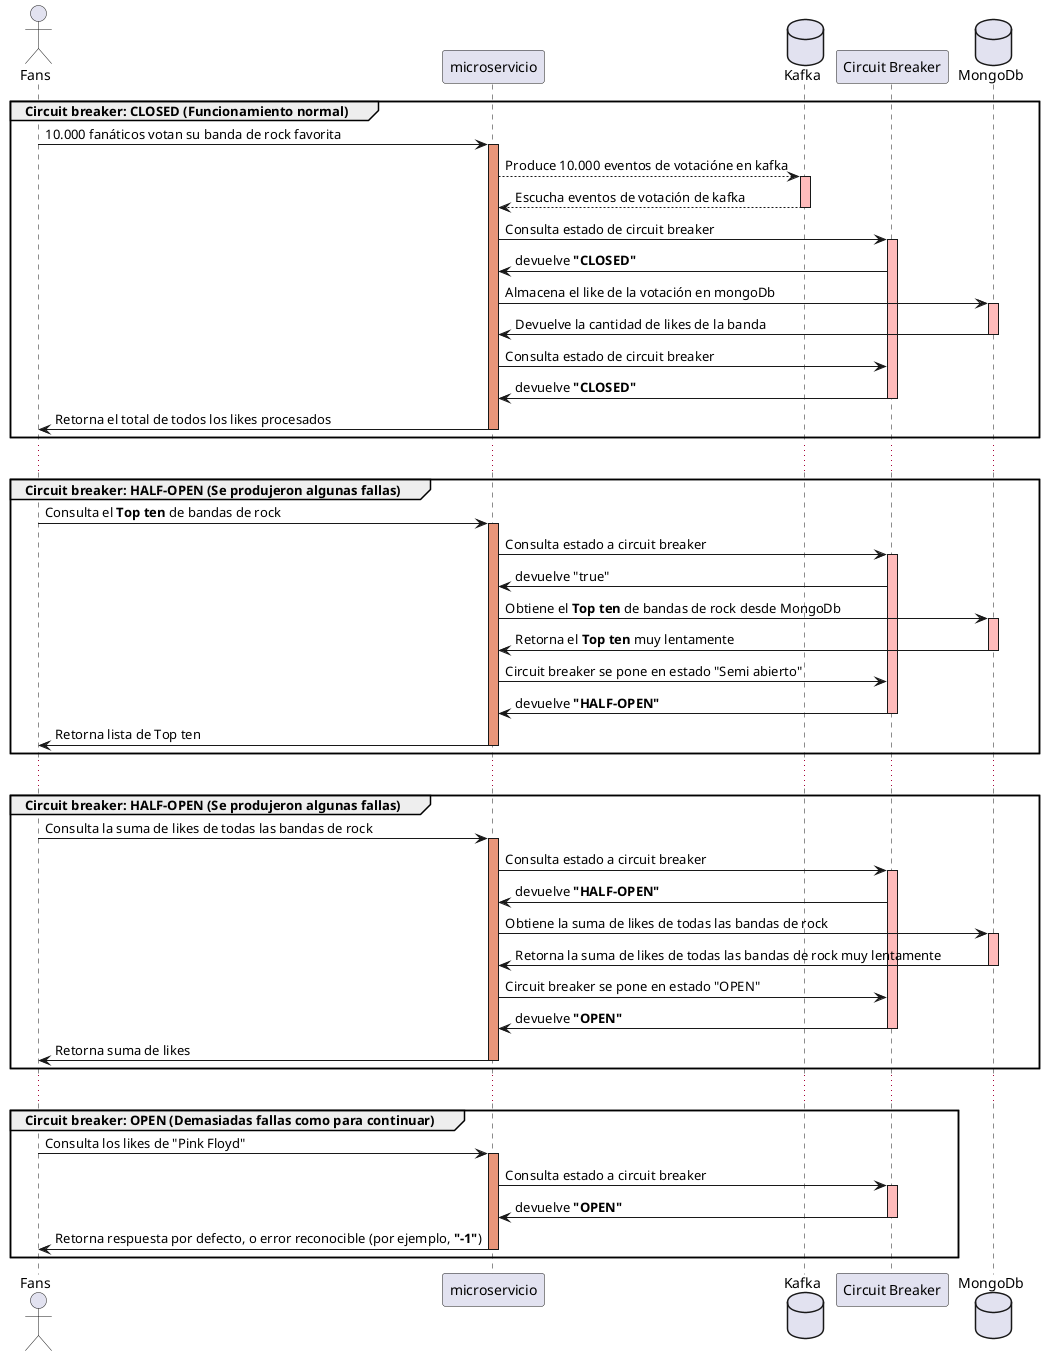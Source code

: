 @startuml

!define colorMicroservicio DarkSalmon
!define colorKafka FFBBBB
!define colorCircuitBreaker FFBBBB
!define colorMongoDb FFBBBB

Actor "Fans"
Participant microservicio
Database Kafka
Participant "Circuit Breaker"
Database MongoDb

group Circuit breaker: CLOSED (Funcionamiento normal)
    "Fans" -> microservicio: 10.000 fanáticos votan su banda de rock favorita
    activate microservicio #colorMicroservicio
    microservicio --> Kafka: Produce 10.000 eventos de votacióne en kafka
    activate Kafka #colorKafka
    microservicio <-- Kafka: Escucha eventos de votación de kafka
    deactivate Kafka
    microservicio -> "Circuit Breaker": Consulta estado de circuit breaker
    activate "Circuit Breaker" #colorCircuitBreaker
    microservicio <- "Circuit Breaker": devuelve **"CLOSED"**
    microservicio -> MongoDb: Almacena el like de la votación en mongoDb
    activate MongoDb #colorMongoDb
    microservicio <- MongoDb: Devuelve la cantidad de likes de la banda
    deactivate MongoDb
    microservicio -> "Circuit Breaker": Consulta estado de circuit breaker
    microservicio <- "Circuit Breaker": devuelve **"CLOSED"**
    deactivate "Circuit Breaker"
    "Fans" <- microservicio: Retorna el total de todos los likes procesados
    deactivate microservicio
end
...
group Circuit breaker: HALF-OPEN (Se produjeron algunas fallas)
    "Fans" -> microservicio: Consulta el **Top ten** de bandas de rock
    activate microservicio #colorMicroservicio
    microservicio -> "Circuit Breaker": Consulta estado a circuit breaker
    activate "Circuit Breaker" #colorCircuitBreaker
    microservicio <- "Circuit Breaker": devuelve "true"
    microservicio -> MongoDb: Obtiene el **Top ten** de bandas de rock desde MongoDb
    activate MongoDb #colorMongoDb
    microservicio <- MongoDb: Retorna el **Top ten** muy lentamente
    deactivate MongoDb
    microservicio -> "Circuit Breaker": Circuit breaker se pone en estado "Semi abierto"
    microservicio <- "Circuit Breaker": devuelve **"HALF-OPEN"**
    deactivate "Circuit Breaker"
    "Fans" <- microservicio: Retorna lista de Top ten
    deactivate microservicio
end
...
group Circuit breaker: HALF-OPEN (Se produjeron algunas fallas)
    "Fans" -> microservicio: Consulta la suma de likes de todas las bandas de rock
    activate microservicio #colorMicroservicio
    microservicio -> "Circuit Breaker": Consulta estado a circuit breaker
    activate "Circuit Breaker" #colorCircuitBreaker
    microservicio <- "Circuit Breaker": devuelve **"HALF-OPEN"**
    microservicio -> MongoDb: Obtiene la suma de likes de todas las bandas de rock
    activate MongoDb #colorMongoDb
    microservicio <- MongoDb: Retorna la suma de likes de todas las bandas de rock muy lentamente
    deactivate MongoDb
    microservicio -> "Circuit Breaker": Circuit breaker se pone en estado "OPEN"
    microservicio <- "Circuit Breaker": devuelve **"OPEN"**
    deactivate "Circuit Breaker"
    "Fans" <- microservicio: Retorna suma de likes
    deactivate microservicio
end
...
group Circuit breaker: OPEN (Demasiadas fallas como para continuar)
    "Fans" -> microservicio: Consulta los likes de "Pink Floyd"
    activate microservicio #colorMicroservicio
    microservicio -> "Circuit Breaker": Consulta estado a circuit breaker
    activate "Circuit Breaker" #colorCircuitBreaker
    microservicio <- "Circuit Breaker": devuelve **"OPEN"**
    deactivate "Circuit Breaker"
    "Fans" <- microservicio: Retorna respuesta por defecto, o error reconocible (por ejemplo, **"-1"**)
    deactivate microservicio
end
@enduml
